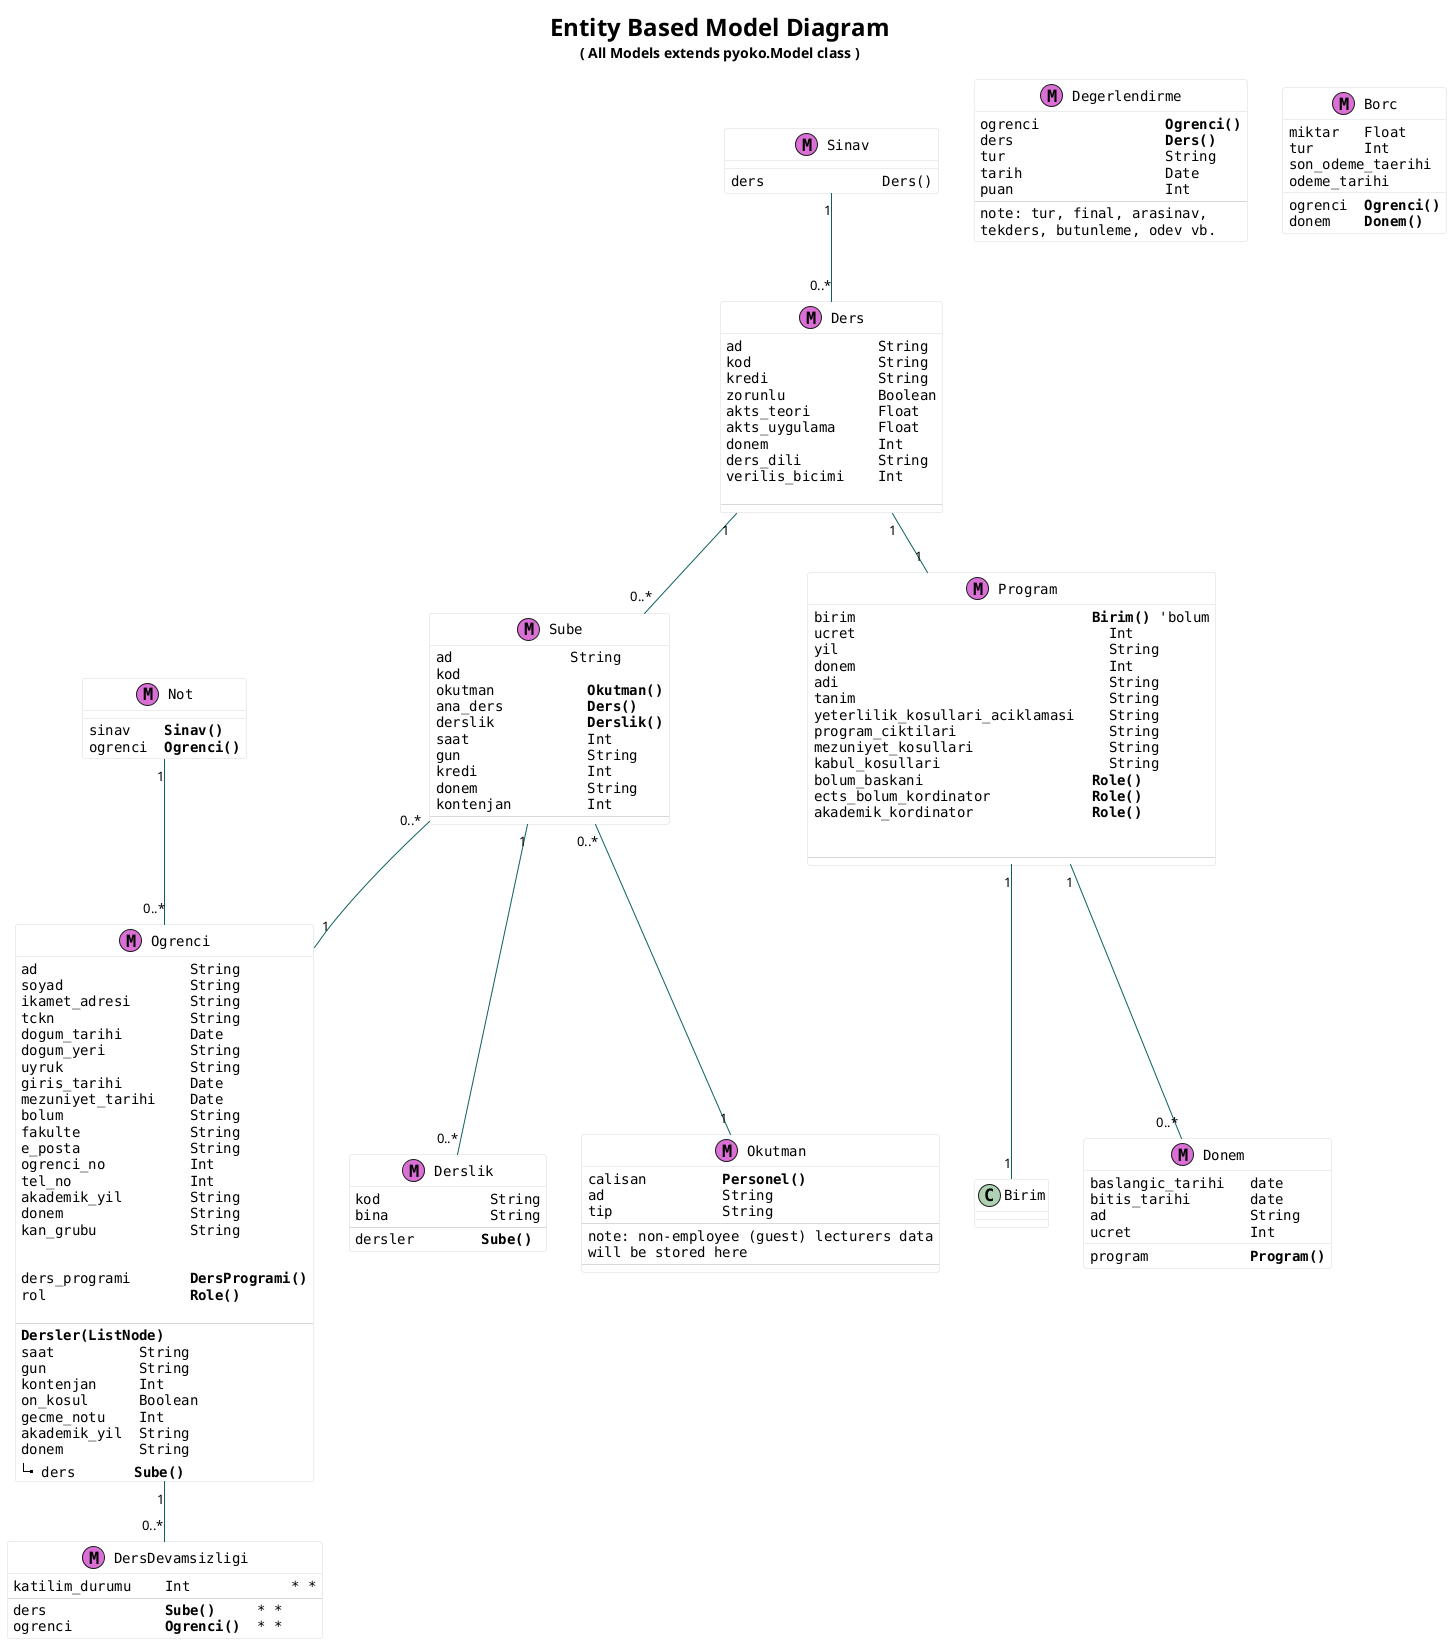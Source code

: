 @startuml

skinparam classAttributeFontName Monospaced
skinparam classBackgroundColor #FFFFFF
skinparam classBorderColor #D8D8D8
skinparam packageBorderColor #BDBDBD
skinparam classArrowColor #0B615E
skinparam shadowing false

'skinparam monochrome true
'skinparam nodesep 100
'skinparam ranksep 100
'note "All <color:black><b> (M)odels</b></color> extends <b>pyoko.Model</b> class" as N #orchid
title
<size:24>Entity Based Model Diagram</size>
( All Models extends <b>pyoko.Model</b> class )
endtitle
'legend left
'n..*     n or more instances
'n..m    Min n, Max m instances
'endlegend



class Okutman<<(M,orchid)>>{
calisan         **Personel()**
ad              String
tip             String
--
note: non-employee (guest) lecturers data
will be stored here
--
}

class Program<<(M,orchid)>>{
birim                            **Birim()** 'bolum
ucret                              Int
yil                                String
donem                              Int
adi                                String
tanim                              String
yeterlilik_kosullari_aciklamasi    String
program_ciktilari                  String
mezuniyet_kosullari                String
kabul_kosullari                    String
bolum_baskani                    **Role()**
ects_bolum_kordinator            **Role()**
akademik_kordinator              **Role()**


--
}
class Derslik<<(M,orchid)>>{
kod             String
bina            String
--
dersler        **Sube()**
}

class Sube<<(M,orchid)>>{
ad              String
kod
okutman           **Okutman()**
ana_ders          **Ders()**
derslik           **Derslik()**
saat              Int
gun               String
kredi             Int
donem             String
kontenjan         Int
--
}

class Ders<<(M,orchid)>>{
ad                String
kod               String
kredi             String
zorunlu           Boolean
akts_teori        Float
akts_uygulama     Float
donem             Int
ders_dili         String
verilis_bicimi    Int

--
}


class Sinav <<(M,orchid)>> {
ders              Ders()

}
class Ogrenci <<(M,orchid)>> {
ad                  String
soyad               String
ikamet_adresi       String
tckn                String
dogum_tarihi        Date
dogum_yeri          String
uyruk               String
giris_tarihi        Date
mezuniyet_tarihi    Date
bolum               String
fakulte             String
e_posta             String
ogrenci_no          Int
tel_no              Int
akademik_yil        String
donem               String
kan_grubu           String


ders_programi       **DersProgrami()**
rol                 **Role()**

--
**Dersler(ListNode)**
saat          String
gun           String
kontenjan     Int
on_kosul      Boolean
gecme_notu    Int
akademik_yil  String
donem         String
|_ ders       **Sube()**
}


class Degerlendirme <<(M,orchid)>> {
ogrenci               **Ogrenci()**
ders                  **Ders()**
tur                   String
tarih                 Date
puan                  Int
--
note: tur, final, arasinav,
tekders, butunleme, odev vb.
}

class DersDevamsizligi <<(M,orchid)>> {
katilim_durumu    Int            * *
--
ders              **Sube()**     * *
ogrenci           **Ogrenci()**  * *
}

class Borc <<(M,orchid)>> {
miktar   Float
tur      Int
ogrenci  **Ogrenci()**
donem    **Donem()**
son_odeme_taerihi
odeme_tarihi
}


class Not <<(M,orchid)>> {
sinav    **Sinav()**
ogrenci  **Ogrenci()**
}

class Donem <<(M,orchid)>> {
baslangic_tarihi   date
bitis_tarihi       date
ad                 String
ucret              Int
program            **Program()**
}


Sube "1" -- "0..*" Derslik
Sinav "1" -- "0..*" Ders
Not "1" --"0..*" Ogrenci


Sube "0..*" -- "1" Okutman
Sube "0..*" -- "1" Ogrenci

Ders "1" --  "1" Program
Ders "1" -- "0..*" Sube

Program "1" -- "1" Birim
Ogrenci "1" -- "0..*" DersDevamsizligi
Program "1"-- "0..*" Donem

@enduml
